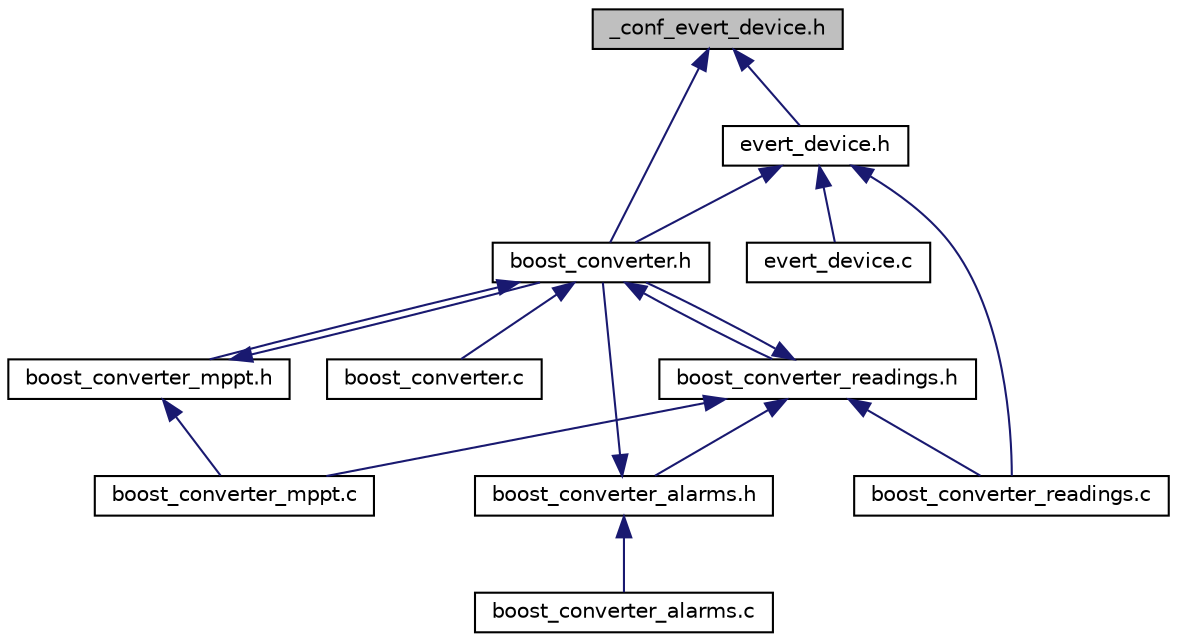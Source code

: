 digraph "_conf_evert_device.h"
{
 // LATEX_PDF_SIZE
  edge [fontname="Helvetica",fontsize="10",labelfontname="Helvetica",labelfontsize="10"];
  node [fontname="Helvetica",fontsize="10",shape=record];
  Node1 [label="_conf_evert_device.h",height=0.2,width=0.4,color="black", fillcolor="grey75", style="filled", fontcolor="black",tooltip=" "];
  Node1 -> Node2 [dir="back",color="midnightblue",fontsize="10",style="solid"];
  Node2 [label="boost_converter.h",height=0.2,width=0.4,color="black", fillcolor="white", style="filled",URL="$boost__converter_8h.html",tooltip="Functions and control loops for the boost converter."];
  Node2 -> Node3 [dir="back",color="midnightblue",fontsize="10",style="solid"];
  Node3 [label="boost_converter.c",height=0.2,width=0.4,color="black", fillcolor="white", style="filled",URL="$boost__converter_8c.html",tooltip="Functions and control loops for the boost converter."];
  Node2 -> Node4 [dir="back",color="midnightblue",fontsize="10",style="solid"];
  Node4 [label="boost_converter_mppt.h",height=0.2,width=0.4,color="black", fillcolor="white", style="filled",URL="$boost__converter__mppt_8h.html",tooltip=" "];
  Node4 -> Node2 [dir="back",color="midnightblue",fontsize="10",style="solid"];
  Node4 -> Node5 [dir="back",color="midnightblue",fontsize="10",style="solid"];
  Node5 [label="boost_converter_mppt.c",height=0.2,width=0.4,color="black", fillcolor="white", style="filled",URL="$boost__converter__mppt_8c.html",tooltip=" "];
  Node2 -> Node6 [dir="back",color="midnightblue",fontsize="10",style="solid"];
  Node6 [label="boost_converter_readings.h",height=0.2,width=0.4,color="black", fillcolor="white", style="filled",URL="$boost__converter__readings_8h.html",tooltip="ADC readings and filtering for the Evert Boost Converter."];
  Node6 -> Node2 [dir="back",color="midnightblue",fontsize="10",style="solid"];
  Node6 -> Node7 [dir="back",color="midnightblue",fontsize="10",style="solid"];
  Node7 [label="boost_converter_alarms.h",height=0.2,width=0.4,color="black", fillcolor="white", style="filled",URL="$boost__converter__alarms_8h.html",tooltip=" "];
  Node7 -> Node2 [dir="back",color="midnightblue",fontsize="10",style="solid"];
  Node7 -> Node8 [dir="back",color="midnightblue",fontsize="10",style="solid"];
  Node8 [label="boost_converter_alarms.c",height=0.2,width=0.4,color="black", fillcolor="white", style="filled",URL="$boost__converter__alarms_8c.html",tooltip=" "];
  Node6 -> Node5 [dir="back",color="midnightblue",fontsize="10",style="solid"];
  Node6 -> Node9 [dir="back",color="midnightblue",fontsize="10",style="solid"];
  Node9 [label="boost_converter_readings.c",height=0.2,width=0.4,color="black", fillcolor="white", style="filled",URL="$boost__converter__readings_8c.html",tooltip=" "];
  Node1 -> Node10 [dir="back",color="midnightblue",fontsize="10",style="solid"];
  Node10 [label="evert_device.h",height=0.2,width=0.4,color="black", fillcolor="white", style="filled",URL="$evert__device_8h.html",tooltip=" "];
  Node10 -> Node2 [dir="back",color="midnightblue",fontsize="10",style="solid"];
  Node10 -> Node9 [dir="back",color="midnightblue",fontsize="10",style="solid"];
  Node10 -> Node11 [dir="back",color="midnightblue",fontsize="10",style="solid"];
  Node11 [label="evert_device.c",height=0.2,width=0.4,color="black", fillcolor="white", style="filled",URL="$evert__device_8c.html",tooltip=" "];
}
